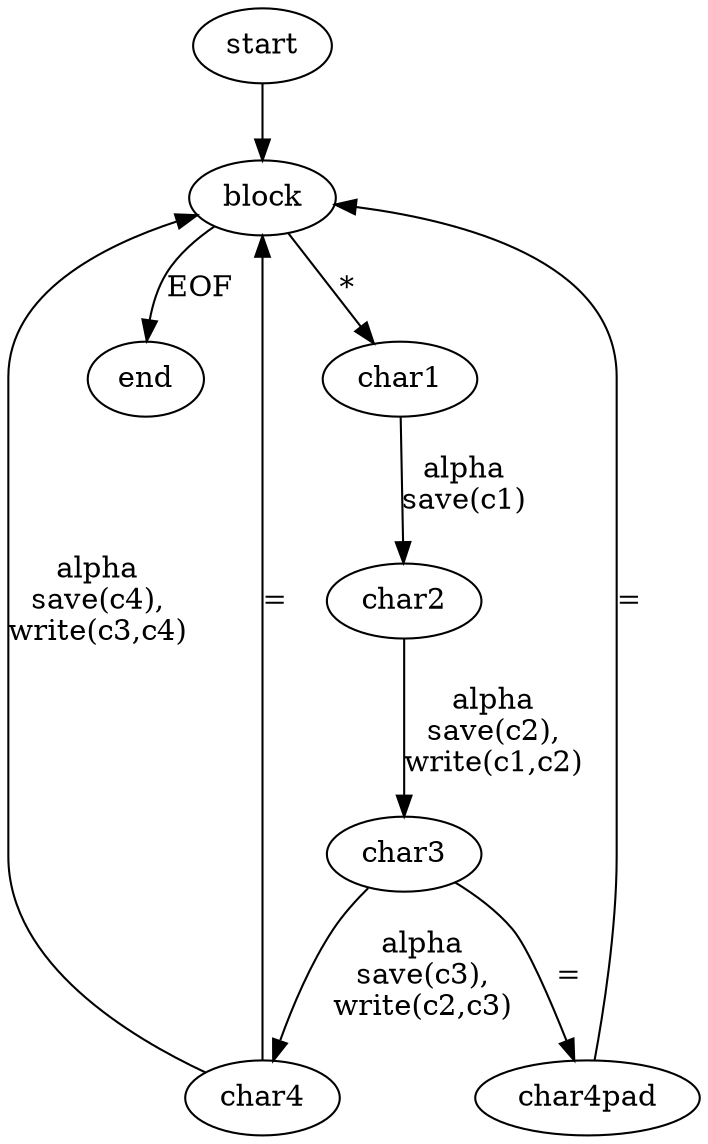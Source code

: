 digraph decode {
	start -> block;

	block -> char1 [ label = "*" ];

	char1 -> char2 [ label = "alpha\nsave(c1)" ];

	char2 -> char3 [ label = "alpha\nsave(c2),\nwrite(c1,c2)" ];

	char3 -> char4 [ label = "alpha\nsave(c3),\nwrite(c2,c3)" ];
	char3 -> char4pad [ label = "=" ];

	char4 -> block [ label = "alpha\nsave(c4),\nwrite(c3,c4)" ];
	char4 -> block [ label = "=" ];

	char4pad -> block [ label = "=" ];

	block -> end [ label = "EOF" ];
}
